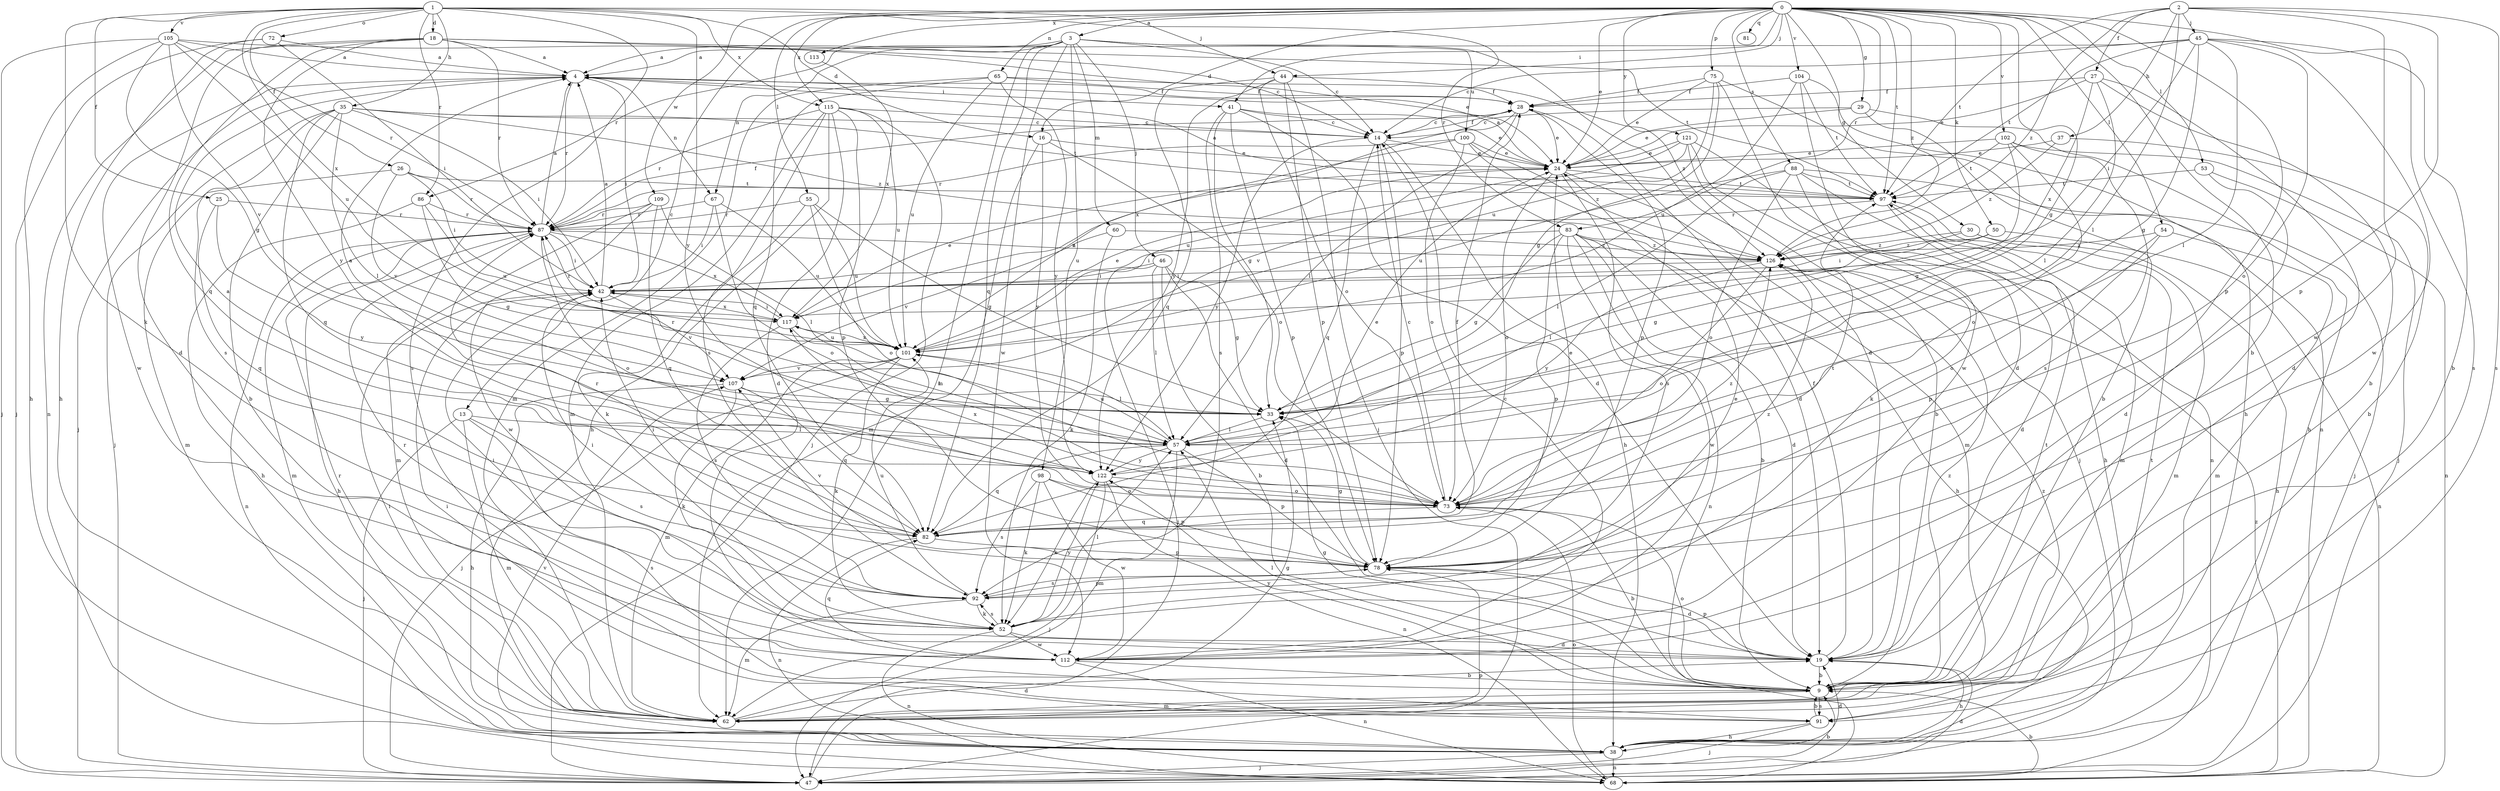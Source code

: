 strict digraph  {
0;
1;
2;
3;
4;
9;
13;
14;
16;
18;
19;
24;
25;
26;
27;
28;
29;
30;
33;
35;
37;
38;
41;
42;
44;
45;
46;
47;
50;
52;
53;
54;
55;
57;
60;
62;
65;
67;
68;
72;
73;
75;
78;
81;
82;
83;
86;
87;
88;
91;
92;
97;
98;
100;
101;
102;
104;
105;
107;
109;
112;
113;
115;
117;
121;
122;
126;
0 -> 3  [label=a];
0 -> 9  [label=b];
0 -> 13  [label=c];
0 -> 16  [label=d];
0 -> 24  [label=e];
0 -> 29  [label=g];
0 -> 30  [label=g];
0 -> 33  [label=g];
0 -> 41  [label=i];
0 -> 44  [label=j];
0 -> 50  [label=k];
0 -> 53  [label=l];
0 -> 54  [label=l];
0 -> 55  [label=l];
0 -> 65  [label=n];
0 -> 75  [label=p];
0 -> 78  [label=p];
0 -> 81  [label=q];
0 -> 83  [label=r];
0 -> 88  [label=s];
0 -> 91  [label=s];
0 -> 97  [label=t];
0 -> 102  [label=v];
0 -> 104  [label=v];
0 -> 109  [label=w];
0 -> 113  [label=x];
0 -> 115  [label=x];
0 -> 121  [label=y];
0 -> 126  [label=z];
1 -> 16  [label=d];
1 -> 18  [label=d];
1 -> 25  [label=f];
1 -> 26  [label=f];
1 -> 35  [label=h];
1 -> 44  [label=j];
1 -> 52  [label=k];
1 -> 72  [label=o];
1 -> 83  [label=r];
1 -> 86  [label=r];
1 -> 91  [label=s];
1 -> 105  [label=v];
1 -> 115  [label=x];
1 -> 117  [label=x];
1 -> 122  [label=y];
2 -> 27  [label=f];
2 -> 37  [label=h];
2 -> 45  [label=j];
2 -> 57  [label=l];
2 -> 78  [label=p];
2 -> 91  [label=s];
2 -> 97  [label=t];
2 -> 112  [label=w];
2 -> 126  [label=z];
3 -> 4  [label=a];
3 -> 14  [label=c];
3 -> 19  [label=d];
3 -> 46  [label=j];
3 -> 60  [label=m];
3 -> 62  [label=m];
3 -> 67  [label=n];
3 -> 82  [label=q];
3 -> 86  [label=r];
3 -> 98  [label=u];
3 -> 100  [label=u];
3 -> 112  [label=w];
4 -> 28  [label=f];
4 -> 41  [label=i];
4 -> 42  [label=i];
4 -> 47  [label=j];
4 -> 67  [label=n];
4 -> 87  [label=r];
4 -> 112  [label=w];
9 -> 33  [label=g];
9 -> 57  [label=l];
9 -> 62  [label=m];
9 -> 73  [label=o];
9 -> 91  [label=s];
9 -> 97  [label=t];
9 -> 122  [label=y];
9 -> 126  [label=z];
13 -> 47  [label=j];
13 -> 57  [label=l];
13 -> 62  [label=m];
13 -> 91  [label=s];
13 -> 92  [label=s];
14 -> 24  [label=e];
14 -> 28  [label=f];
14 -> 38  [label=h];
14 -> 78  [label=p];
14 -> 82  [label=q];
14 -> 122  [label=y];
16 -> 24  [label=e];
16 -> 62  [label=m];
16 -> 73  [label=o];
16 -> 122  [label=y];
18 -> 4  [label=a];
18 -> 14  [label=c];
18 -> 19  [label=d];
18 -> 68  [label=n];
18 -> 82  [label=q];
18 -> 87  [label=r];
18 -> 97  [label=t];
18 -> 122  [label=y];
19 -> 9  [label=b];
19 -> 28  [label=f];
19 -> 38  [label=h];
19 -> 78  [label=p];
24 -> 4  [label=a];
24 -> 62  [label=m];
24 -> 73  [label=o];
24 -> 92  [label=s];
24 -> 97  [label=t];
25 -> 82  [label=q];
25 -> 87  [label=r];
25 -> 122  [label=y];
26 -> 42  [label=i];
26 -> 62  [label=m];
26 -> 87  [label=r];
26 -> 97  [label=t];
26 -> 107  [label=v];
27 -> 9  [label=b];
27 -> 19  [label=d];
27 -> 24  [label=e];
27 -> 28  [label=f];
27 -> 57  [label=l];
27 -> 117  [label=x];
28 -> 14  [label=c];
28 -> 24  [label=e];
28 -> 57  [label=l];
28 -> 78  [label=p];
28 -> 117  [label=x];
29 -> 9  [label=b];
29 -> 14  [label=c];
29 -> 24  [label=e];
29 -> 38  [label=h];
30 -> 38  [label=h];
30 -> 57  [label=l];
30 -> 62  [label=m];
30 -> 126  [label=z];
33 -> 57  [label=l];
33 -> 87  [label=r];
35 -> 9  [label=b];
35 -> 14  [label=c];
35 -> 42  [label=i];
35 -> 47  [label=j];
35 -> 57  [label=l];
35 -> 82  [label=q];
35 -> 92  [label=s];
35 -> 97  [label=t];
35 -> 126  [label=z];
37 -> 9  [label=b];
37 -> 24  [label=e];
37 -> 126  [label=z];
38 -> 19  [label=d];
38 -> 47  [label=j];
38 -> 68  [label=n];
38 -> 107  [label=v];
41 -> 14  [label=c];
41 -> 19  [label=d];
41 -> 24  [label=e];
41 -> 33  [label=g];
41 -> 78  [label=p];
41 -> 92  [label=s];
42 -> 4  [label=a];
42 -> 107  [label=v];
42 -> 117  [label=x];
44 -> 28  [label=f];
44 -> 47  [label=j];
44 -> 73  [label=o];
44 -> 78  [label=p];
44 -> 82  [label=q];
44 -> 122  [label=y];
45 -> 4  [label=a];
45 -> 9  [label=b];
45 -> 14  [label=c];
45 -> 33  [label=g];
45 -> 42  [label=i];
45 -> 57  [label=l];
45 -> 73  [label=o];
45 -> 97  [label=t];
45 -> 112  [label=w];
46 -> 9  [label=b];
46 -> 19  [label=d];
46 -> 33  [label=g];
46 -> 42  [label=i];
46 -> 47  [label=j];
46 -> 57  [label=l];
47 -> 9  [label=b];
47 -> 19  [label=d];
47 -> 78  [label=p];
50 -> 33  [label=g];
50 -> 42  [label=i];
50 -> 68  [label=n];
50 -> 126  [label=z];
52 -> 19  [label=d];
52 -> 24  [label=e];
52 -> 42  [label=i];
52 -> 57  [label=l];
52 -> 68  [label=n];
52 -> 92  [label=s];
52 -> 112  [label=w];
52 -> 122  [label=y];
53 -> 19  [label=d];
53 -> 68  [label=n];
53 -> 97  [label=t];
54 -> 62  [label=m];
54 -> 73  [label=o];
54 -> 78  [label=p];
54 -> 126  [label=z];
55 -> 33  [label=g];
55 -> 52  [label=k];
55 -> 73  [label=o];
55 -> 87  [label=r];
55 -> 101  [label=u];
57 -> 4  [label=a];
57 -> 62  [label=m];
57 -> 78  [label=p];
57 -> 82  [label=q];
57 -> 101  [label=u];
57 -> 122  [label=y];
60 -> 52  [label=k];
60 -> 107  [label=v];
60 -> 126  [label=z];
62 -> 19  [label=d];
62 -> 33  [label=g];
62 -> 42  [label=i];
62 -> 87  [label=r];
62 -> 126  [label=z];
65 -> 28  [label=f];
65 -> 62  [label=m];
65 -> 82  [label=q];
65 -> 101  [label=u];
65 -> 122  [label=y];
65 -> 126  [label=z];
67 -> 42  [label=i];
67 -> 73  [label=o];
67 -> 87  [label=r];
67 -> 101  [label=u];
68 -> 9  [label=b];
68 -> 73  [label=o];
68 -> 126  [label=z];
72 -> 4  [label=a];
72 -> 38  [label=h];
72 -> 42  [label=i];
72 -> 47  [label=j];
73 -> 4  [label=a];
73 -> 9  [label=b];
73 -> 14  [label=c];
73 -> 82  [label=q];
73 -> 117  [label=x];
73 -> 126  [label=z];
75 -> 19  [label=d];
75 -> 24  [label=e];
75 -> 28  [label=f];
75 -> 33  [label=g];
75 -> 68  [label=n];
75 -> 101  [label=u];
78 -> 19  [label=d];
78 -> 33  [label=g];
78 -> 42  [label=i];
78 -> 92  [label=s];
78 -> 107  [label=v];
78 -> 126  [label=z];
82 -> 24  [label=e];
82 -> 28  [label=f];
82 -> 68  [label=n];
82 -> 78  [label=p];
82 -> 87  [label=r];
82 -> 97  [label=t];
83 -> 9  [label=b];
83 -> 19  [label=d];
83 -> 33  [label=g];
83 -> 38  [label=h];
83 -> 42  [label=i];
83 -> 68  [label=n];
83 -> 78  [label=p];
83 -> 112  [label=w];
83 -> 126  [label=z];
86 -> 33  [label=g];
86 -> 38  [label=h];
86 -> 87  [label=r];
86 -> 101  [label=u];
87 -> 4  [label=a];
87 -> 28  [label=f];
87 -> 38  [label=h];
87 -> 42  [label=i];
87 -> 62  [label=m];
87 -> 68  [label=n];
87 -> 73  [label=o];
87 -> 117  [label=x];
87 -> 126  [label=z];
88 -> 38  [label=h];
88 -> 47  [label=j];
88 -> 52  [label=k];
88 -> 57  [label=l];
88 -> 73  [label=o];
88 -> 97  [label=t];
88 -> 101  [label=u];
91 -> 9  [label=b];
91 -> 38  [label=h];
91 -> 42  [label=i];
91 -> 47  [label=j];
91 -> 97  [label=t];
92 -> 42  [label=i];
92 -> 52  [label=k];
92 -> 62  [label=m];
92 -> 78  [label=p];
92 -> 101  [label=u];
97 -> 4  [label=a];
97 -> 19  [label=d];
97 -> 62  [label=m];
97 -> 87  [label=r];
98 -> 52  [label=k];
98 -> 73  [label=o];
98 -> 78  [label=p];
98 -> 92  [label=s];
98 -> 112  [label=w];
100 -> 19  [label=d];
100 -> 24  [label=e];
100 -> 73  [label=o];
100 -> 87  [label=r];
100 -> 101  [label=u];
100 -> 126  [label=z];
101 -> 24  [label=e];
101 -> 47  [label=j];
101 -> 52  [label=k];
101 -> 57  [label=l];
101 -> 62  [label=m];
101 -> 107  [label=v];
101 -> 117  [label=x];
102 -> 24  [label=e];
102 -> 33  [label=g];
102 -> 47  [label=j];
102 -> 73  [label=o];
102 -> 92  [label=s];
102 -> 97  [label=t];
104 -> 28  [label=f];
104 -> 38  [label=h];
104 -> 97  [label=t];
104 -> 101  [label=u];
104 -> 112  [label=w];
105 -> 4  [label=a];
105 -> 24  [label=e];
105 -> 33  [label=g];
105 -> 38  [label=h];
105 -> 47  [label=j];
105 -> 87  [label=r];
105 -> 101  [label=u];
105 -> 107  [label=v];
107 -> 33  [label=g];
107 -> 38  [label=h];
107 -> 52  [label=k];
107 -> 82  [label=q];
109 -> 57  [label=l];
109 -> 62  [label=m];
109 -> 82  [label=q];
109 -> 87  [label=r];
109 -> 112  [label=w];
112 -> 9  [label=b];
112 -> 14  [label=c];
112 -> 68  [label=n];
112 -> 82  [label=q];
112 -> 87  [label=r];
113 -> 117  [label=x];
115 -> 14  [label=c];
115 -> 19  [label=d];
115 -> 38  [label=h];
115 -> 47  [label=j];
115 -> 62  [label=m];
115 -> 78  [label=p];
115 -> 87  [label=r];
115 -> 92  [label=s];
115 -> 101  [label=u];
117 -> 24  [label=e];
117 -> 42  [label=i];
117 -> 57  [label=l];
117 -> 87  [label=r];
117 -> 92  [label=s];
117 -> 101  [label=u];
121 -> 9  [label=b];
121 -> 24  [label=e];
121 -> 47  [label=j];
121 -> 68  [label=n];
121 -> 101  [label=u];
121 -> 107  [label=v];
122 -> 24  [label=e];
122 -> 47  [label=j];
122 -> 52  [label=k];
122 -> 68  [label=n];
122 -> 73  [label=o];
126 -> 42  [label=i];
126 -> 73  [label=o];
126 -> 122  [label=y];
}
